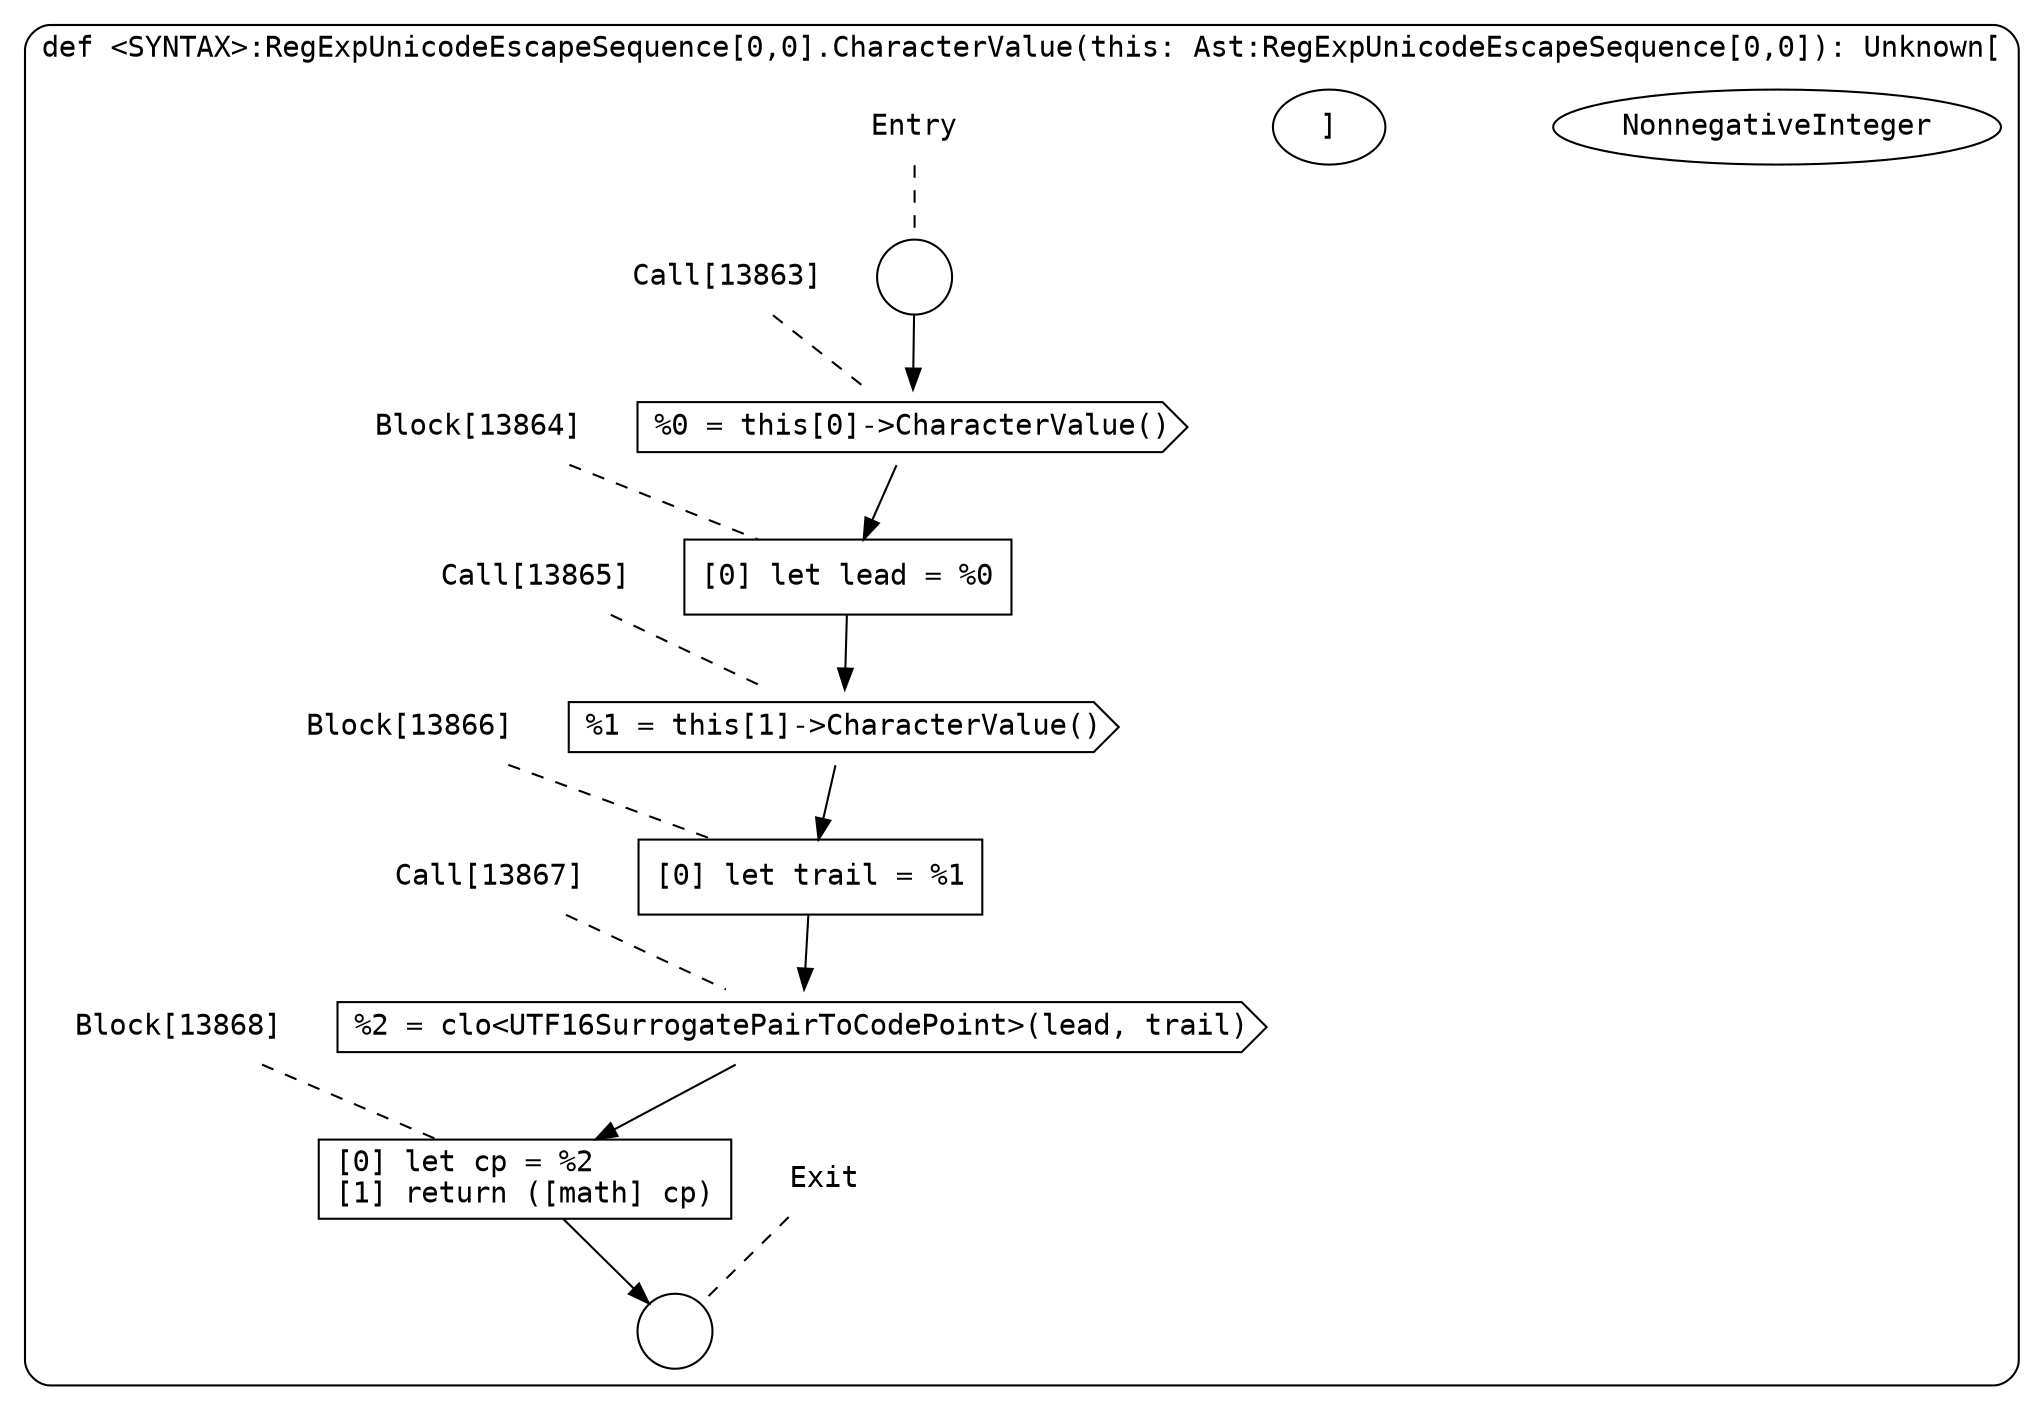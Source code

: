 digraph {
  graph [fontname = "Consolas"]
  node [fontname = "Consolas"]
  edge [fontname = "Consolas"]
  subgraph cluster2220 {
    label = "def <SYNTAX>:RegExpUnicodeEscapeSequence[0,0].CharacterValue(this: Ast:RegExpUnicodeEscapeSequence[0,0]): Unknown["NonnegativeInteger"]"
    style = rounded
    cluster2220_entry_name [shape=none, label=<<font color="black">Entry</font>>]
    cluster2220_entry_name -> cluster2220_entry [arrowhead=none, color="black", style=dashed]
    cluster2220_entry [shape=circle label=" " color="black" fillcolor="white" style=filled]
    cluster2220_entry -> node13863 [color="black"]
    cluster2220_exit_name [shape=none, label=<<font color="black">Exit</font>>]
    cluster2220_exit_name -> cluster2220_exit [arrowhead=none, color="black", style=dashed]
    cluster2220_exit [shape=circle label=" " color="black" fillcolor="white" style=filled]
    node13863_name [shape=none, label=<<font color="black">Call[13863]</font>>]
    node13863_name -> node13863 [arrowhead=none, color="black", style=dashed]
    node13863 [shape=cds, label=<<font color="black">%0 = this[0]-&gt;CharacterValue()</font>> color="black" fillcolor="white", style=filled]
    node13863 -> node13864 [color="black"]
    node13864_name [shape=none, label=<<font color="black">Block[13864]</font>>]
    node13864_name -> node13864 [arrowhead=none, color="black", style=dashed]
    node13864 [shape=box, label=<<font color="black">[0] let lead = %0<BR ALIGN="LEFT"/></font>> color="black" fillcolor="white", style=filled]
    node13864 -> node13865 [color="black"]
    node13865_name [shape=none, label=<<font color="black">Call[13865]</font>>]
    node13865_name -> node13865 [arrowhead=none, color="black", style=dashed]
    node13865 [shape=cds, label=<<font color="black">%1 = this[1]-&gt;CharacterValue()</font>> color="black" fillcolor="white", style=filled]
    node13865 -> node13866 [color="black"]
    node13866_name [shape=none, label=<<font color="black">Block[13866]</font>>]
    node13866_name -> node13866 [arrowhead=none, color="black", style=dashed]
    node13866 [shape=box, label=<<font color="black">[0] let trail = %1<BR ALIGN="LEFT"/></font>> color="black" fillcolor="white", style=filled]
    node13866 -> node13867 [color="black"]
    node13867_name [shape=none, label=<<font color="black">Call[13867]</font>>]
    node13867_name -> node13867 [arrowhead=none, color="black", style=dashed]
    node13867 [shape=cds, label=<<font color="black">%2 = clo&lt;UTF16SurrogatePairToCodePoint&gt;(lead, trail)</font>> color="black" fillcolor="white", style=filled]
    node13867 -> node13868 [color="black"]
    node13868_name [shape=none, label=<<font color="black">Block[13868]</font>>]
    node13868_name -> node13868 [arrowhead=none, color="black", style=dashed]
    node13868 [shape=box, label=<<font color="black">[0] let cp = %2<BR ALIGN="LEFT"/>[1] return ([math] cp)<BR ALIGN="LEFT"/></font>> color="black" fillcolor="white", style=filled]
    node13868 -> cluster2220_exit [color="black"]
  }
}